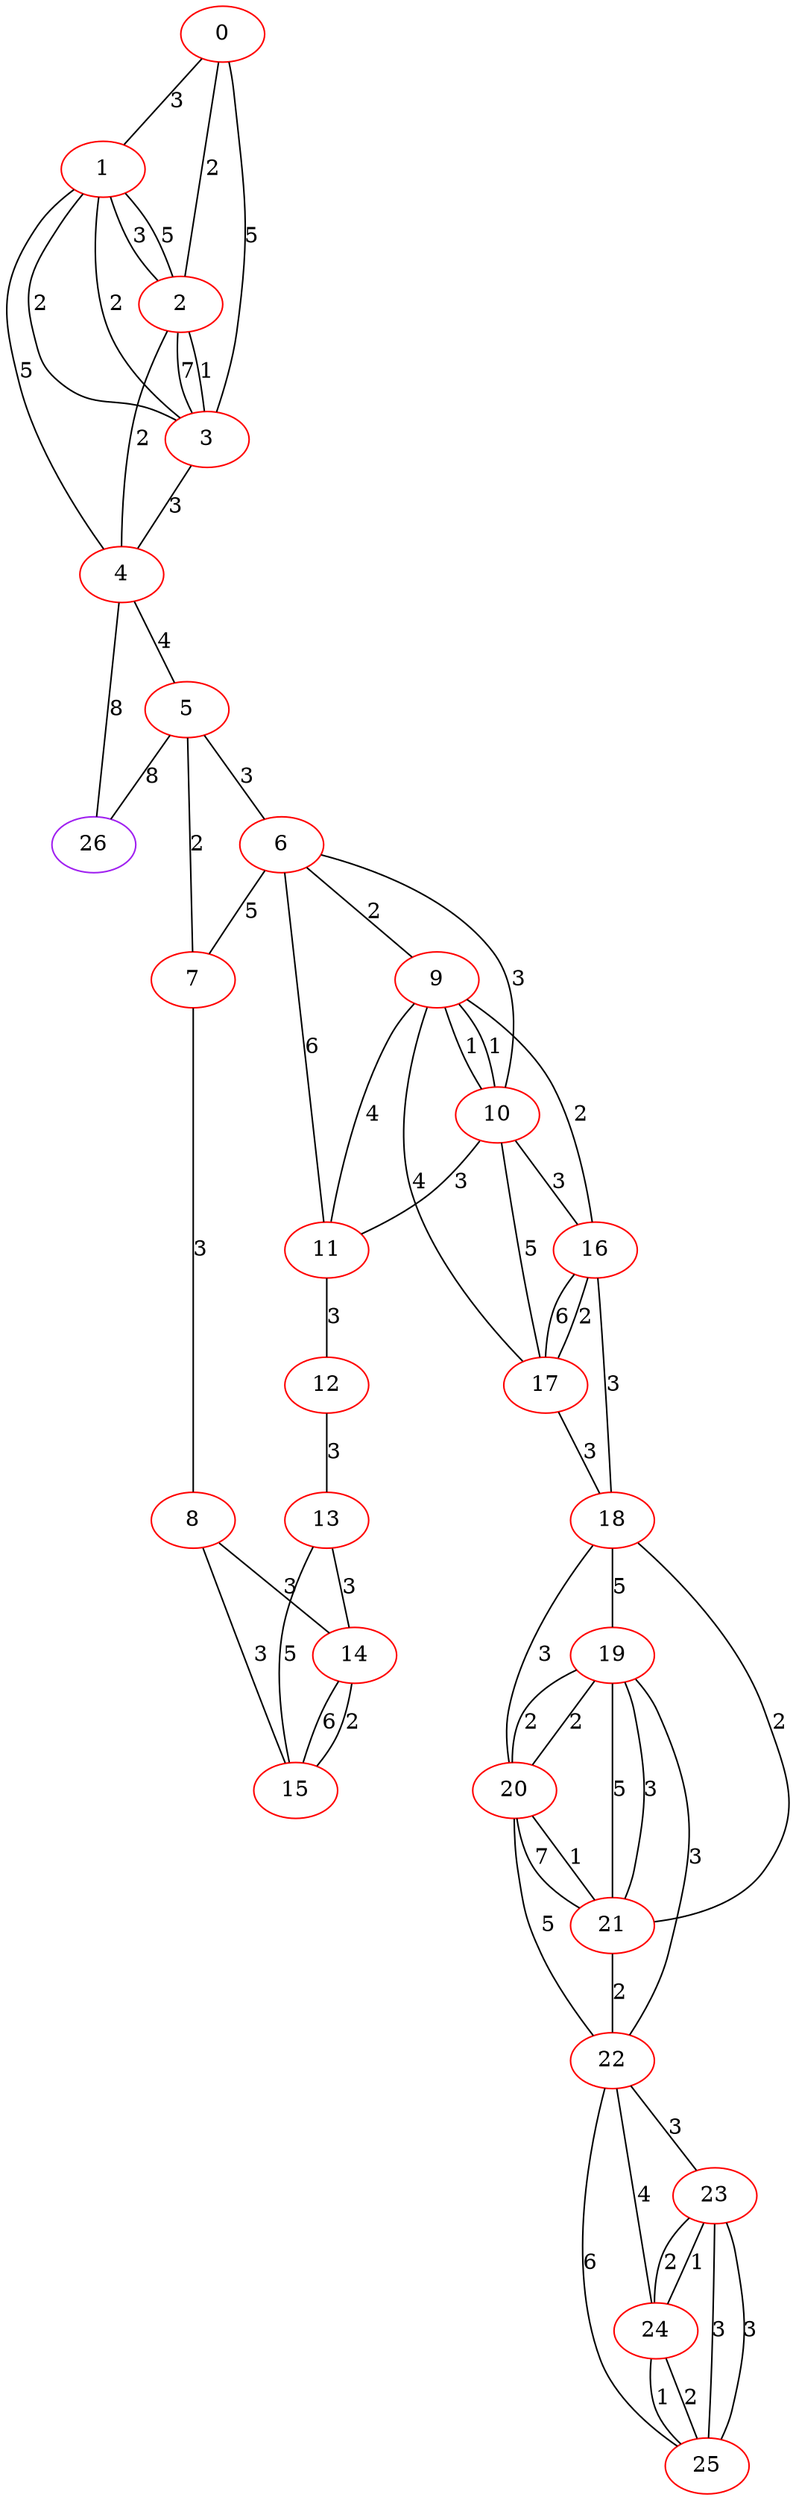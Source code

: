 graph "" {
0 [color=red, weight=1];
1 [color=red, weight=1];
2 [color=red, weight=1];
3 [color=red, weight=1];
4 [color=red, weight=1];
5 [color=red, weight=1];
6 [color=red, weight=1];
7 [color=red, weight=1];
8 [color=red, weight=1];
9 [color=red, weight=1];
10 [color=red, weight=1];
11 [color=red, weight=1];
12 [color=red, weight=1];
13 [color=red, weight=1];
14 [color=red, weight=1];
15 [color=red, weight=1];
16 [color=red, weight=1];
17 [color=red, weight=1];
18 [color=red, weight=1];
19 [color=red, weight=1];
20 [color=red, weight=1];
21 [color=red, weight=1];
22 [color=red, weight=1];
23 [color=red, weight=1];
24 [color=red, weight=1];
25 [color=red, weight=1];
26 [color=purple, weight=4];
0 -- 1  [key=0, label=3];
0 -- 2  [key=0, label=2];
0 -- 3  [key=0, label=5];
1 -- 2  [key=0, label=5];
1 -- 2  [key=1, label=3];
1 -- 3  [key=0, label=2];
1 -- 3  [key=1, label=2];
1 -- 4  [key=0, label=5];
2 -- 3  [key=0, label=7];
2 -- 3  [key=1, label=1];
2 -- 4  [key=0, label=2];
3 -- 4  [key=0, label=3];
4 -- 26  [key=0, label=8];
4 -- 5  [key=0, label=4];
5 -- 26  [key=0, label=8];
5 -- 6  [key=0, label=3];
5 -- 7  [key=0, label=2];
6 -- 9  [key=0, label=2];
6 -- 10  [key=0, label=3];
6 -- 11  [key=0, label=6];
6 -- 7  [key=0, label=5];
7 -- 8  [key=0, label=3];
8 -- 15  [key=0, label=3];
8 -- 14  [key=0, label=3];
9 -- 16  [key=0, label=2];
9 -- 17  [key=0, label=4];
9 -- 10  [key=0, label=1];
9 -- 10  [key=1, label=1];
9 -- 11  [key=0, label=4];
10 -- 16  [key=0, label=3];
10 -- 11  [key=0, label=3];
10 -- 17  [key=0, label=5];
11 -- 12  [key=0, label=3];
12 -- 13  [key=0, label=3];
13 -- 14  [key=0, label=3];
13 -- 15  [key=0, label=5];
14 -- 15  [key=0, label=6];
14 -- 15  [key=1, label=2];
16 -- 17  [key=0, label=6];
16 -- 17  [key=1, label=2];
16 -- 18  [key=0, label=3];
17 -- 18  [key=0, label=3];
18 -- 19  [key=0, label=5];
18 -- 20  [key=0, label=3];
18 -- 21  [key=0, label=2];
19 -- 20  [key=0, label=2];
19 -- 20  [key=1, label=2];
19 -- 21  [key=0, label=3];
19 -- 21  [key=1, label=5];
19 -- 22  [key=0, label=3];
20 -- 21  [key=0, label=1];
20 -- 21  [key=1, label=7];
20 -- 22  [key=0, label=5];
21 -- 22  [key=0, label=2];
22 -- 23  [key=0, label=3];
22 -- 24  [key=0, label=4];
22 -- 25  [key=0, label=6];
23 -- 24  [key=0, label=1];
23 -- 24  [key=1, label=2];
23 -- 25  [key=0, label=3];
23 -- 25  [key=1, label=3];
24 -- 25  [key=0, label=2];
24 -- 25  [key=1, label=1];
}

